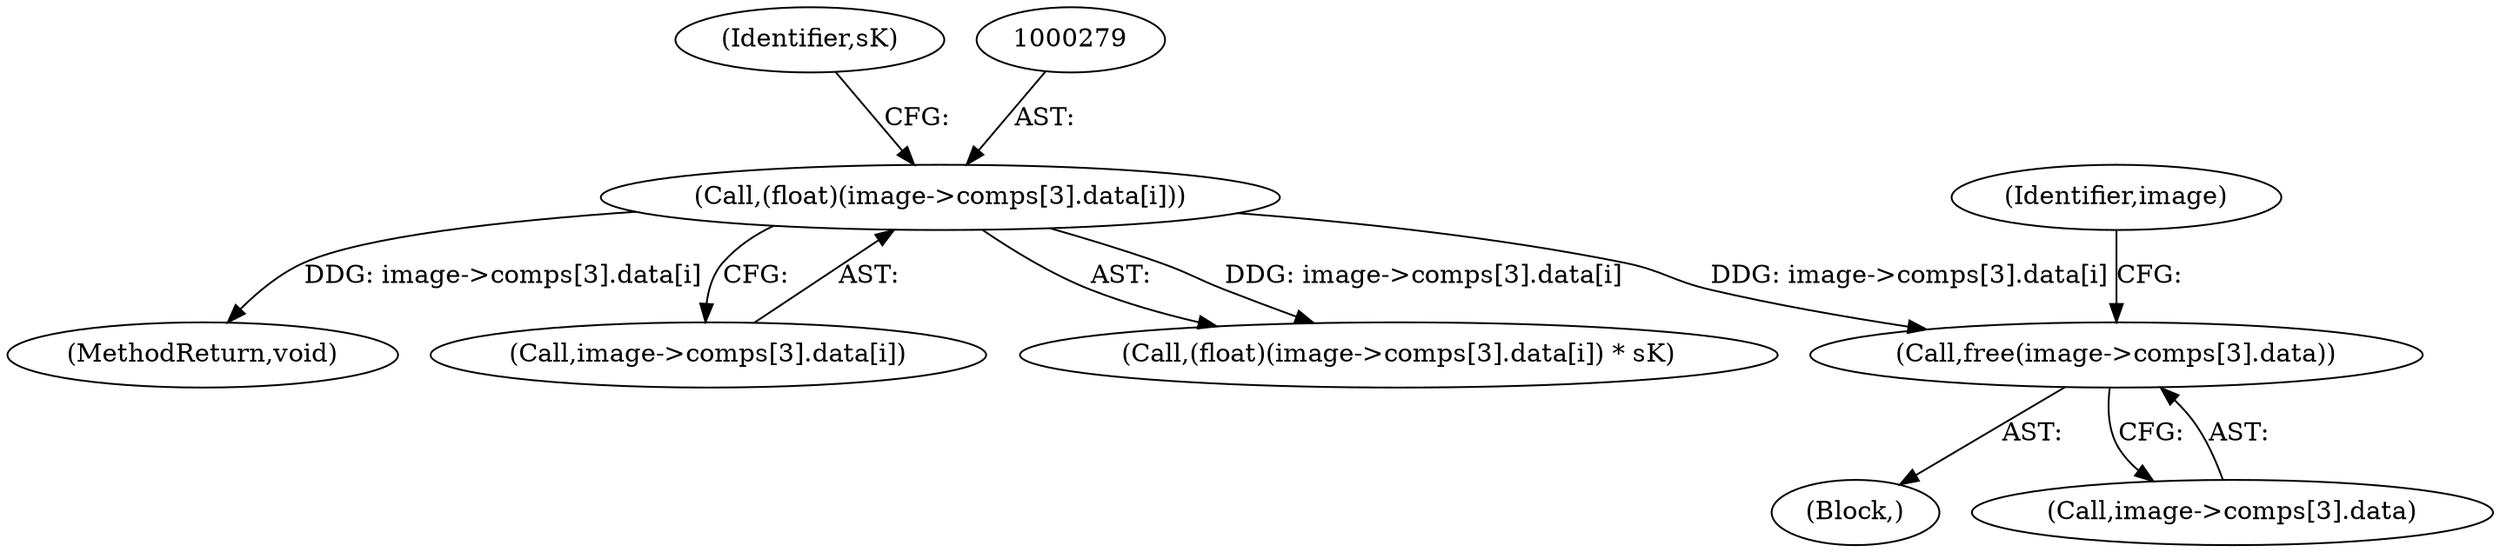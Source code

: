 digraph "0_openjpeg_162f6199c0cd3ec1c6c6dc65e41b2faab92b2d91@API" {
"1000361" [label="(Call,free(image->comps[3].data))"];
"1000278" [label="(Call,(float)(image->comps[3].data[i]))"];
"1000361" [label="(Call,free(image->comps[3].data))"];
"1000109" [label="(Block,)"];
"1000289" [label="(Identifier,sK)"];
"1000448" [label="(MethodReturn,void)"];
"1000280" [label="(Call,image->comps[3].data[i])"];
"1000278" [label="(Call,(float)(image->comps[3].data[i]))"];
"1000373" [label="(Identifier,image)"];
"1000277" [label="(Call,(float)(image->comps[3].data[i]) * sK)"];
"1000362" [label="(Call,image->comps[3].data)"];
"1000361" -> "1000109"  [label="AST: "];
"1000361" -> "1000362"  [label="CFG: "];
"1000362" -> "1000361"  [label="AST: "];
"1000373" -> "1000361"  [label="CFG: "];
"1000278" -> "1000361"  [label="DDG: image->comps[3].data[i]"];
"1000278" -> "1000277"  [label="AST: "];
"1000278" -> "1000280"  [label="CFG: "];
"1000279" -> "1000278"  [label="AST: "];
"1000280" -> "1000278"  [label="AST: "];
"1000289" -> "1000278"  [label="CFG: "];
"1000278" -> "1000448"  [label="DDG: image->comps[3].data[i]"];
"1000278" -> "1000277"  [label="DDG: image->comps[3].data[i]"];
}
